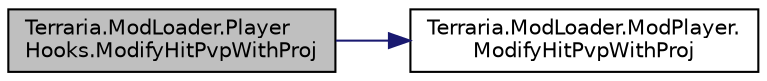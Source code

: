 digraph "Terraria.ModLoader.PlayerHooks.ModifyHitPvpWithProj"
{
  edge [fontname="Helvetica",fontsize="10",labelfontname="Helvetica",labelfontsize="10"];
  node [fontname="Helvetica",fontsize="10",shape=record];
  rankdir="LR";
  Node90 [label="Terraria.ModLoader.Player\lHooks.ModifyHitPvpWithProj",height=0.2,width=0.4,color="black", fillcolor="grey75", style="filled", fontcolor="black"];
  Node90 -> Node91 [color="midnightblue",fontsize="10",style="solid",fontname="Helvetica"];
  Node91 [label="Terraria.ModLoader.ModPlayer.\lModifyHitPvpWithProj",height=0.2,width=0.4,color="black", fillcolor="white", style="filled",URL="$class_terraria_1_1_mod_loader_1_1_mod_player.html#a87773cecdc388fd4df42596611cc2b7b"];
}
